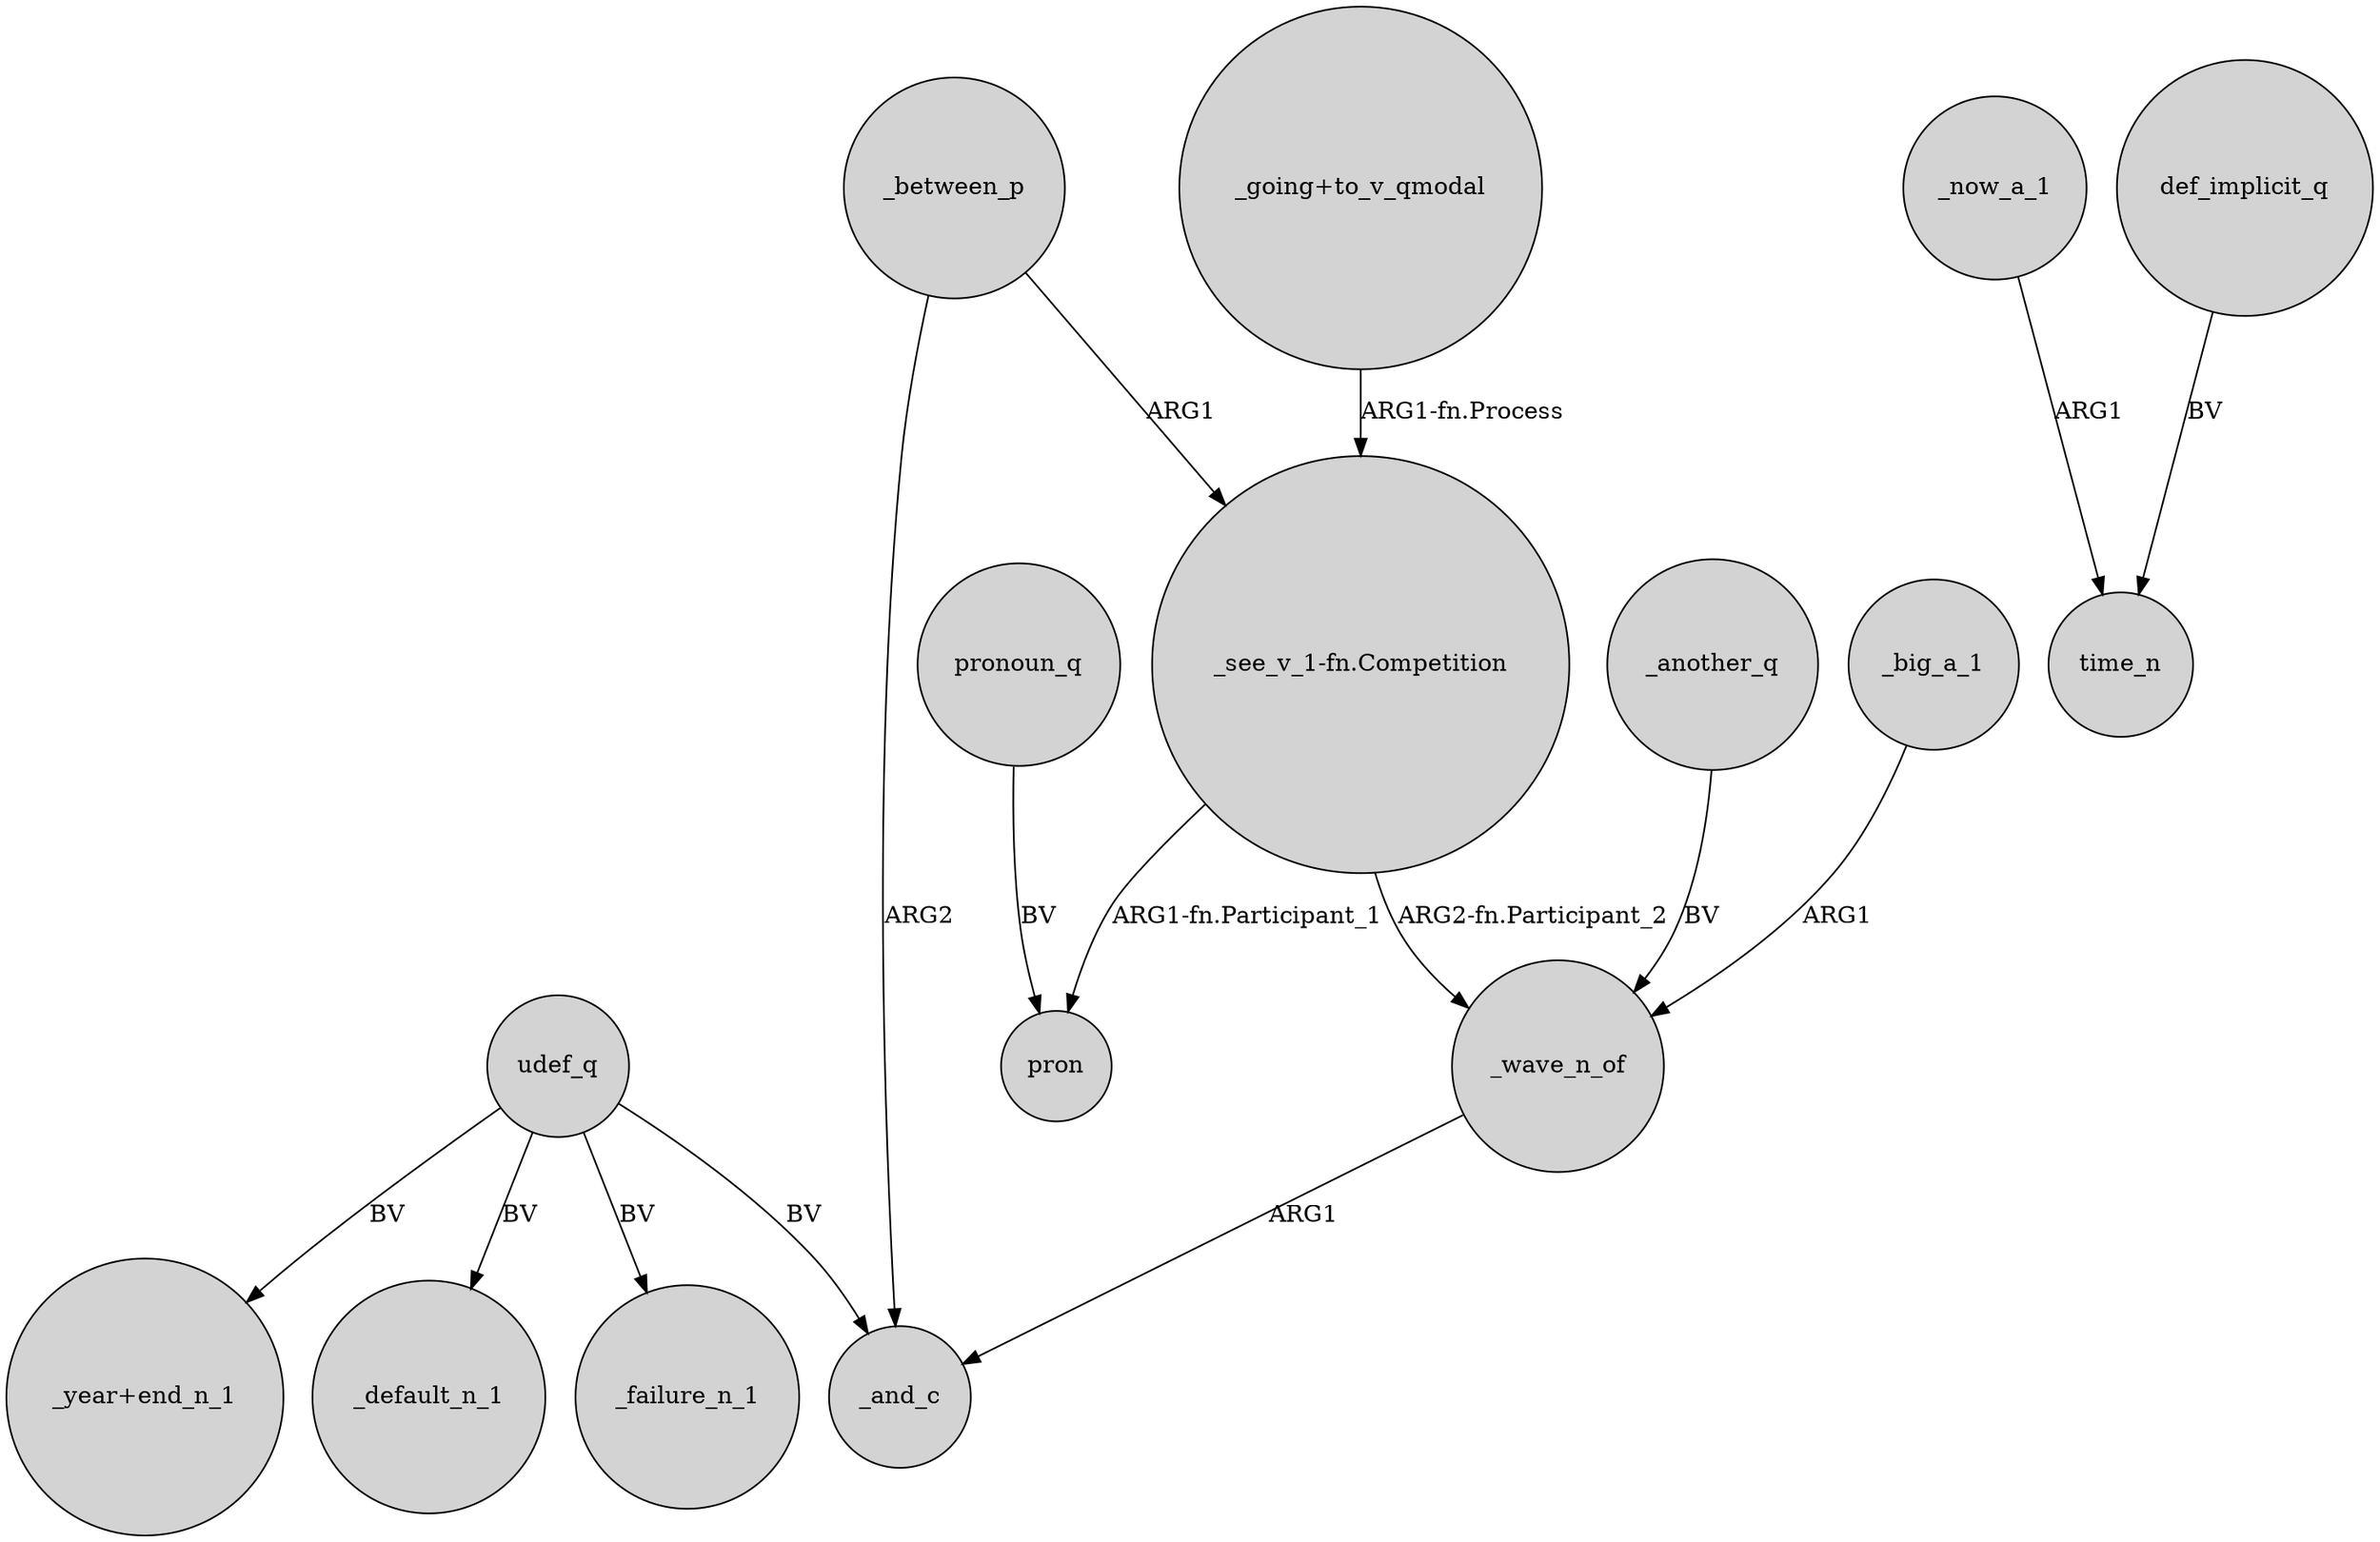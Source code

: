 digraph {
	node [shape=circle style=filled]
	_wave_n_of -> _and_c [label=ARG1]
	"_see_v_1-fn.Competition" -> pron [label="ARG1-fn.Participant_1"]
	"_going+to_v_qmodal" -> "_see_v_1-fn.Competition" [label="ARG1-fn.Process"]
	udef_q -> _and_c [label=BV]
	_between_p -> "_see_v_1-fn.Competition" [label=ARG1]
	"_see_v_1-fn.Competition" -> _wave_n_of [label="ARG2-fn.Participant_2"]
	udef_q -> _default_n_1 [label=BV]
	_now_a_1 -> time_n [label=ARG1]
	_another_q -> _wave_n_of [label=BV]
	_big_a_1 -> _wave_n_of [label=ARG1]
	udef_q -> _failure_n_1 [label=BV]
	pronoun_q -> pron [label=BV]
	def_implicit_q -> time_n [label=BV]
	udef_q -> "_year+end_n_1" [label=BV]
	_between_p -> _and_c [label=ARG2]
}
